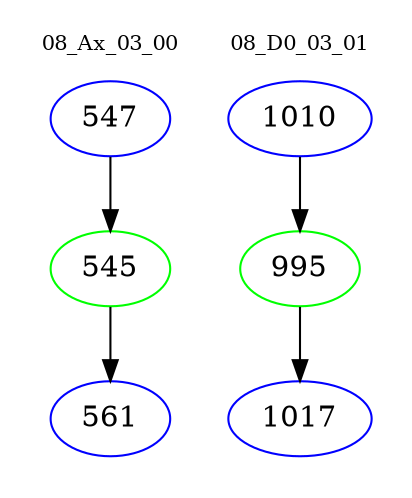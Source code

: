 digraph{
subgraph cluster_0 {
color = white
label = "08_Ax_03_00";
fontsize=10;
T0_547 [label="547", color="blue"]
T0_547 -> T0_545 [color="black"]
T0_545 [label="545", color="green"]
T0_545 -> T0_561 [color="black"]
T0_561 [label="561", color="blue"]
}
subgraph cluster_1 {
color = white
label = "08_D0_03_01";
fontsize=10;
T1_1010 [label="1010", color="blue"]
T1_1010 -> T1_995 [color="black"]
T1_995 [label="995", color="green"]
T1_995 -> T1_1017 [color="black"]
T1_1017 [label="1017", color="blue"]
}
}
